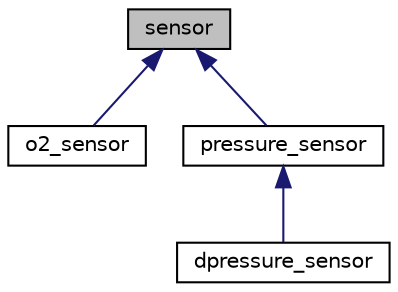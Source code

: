 digraph "sensor"
{
  edge [fontname="Helvetica",fontsize="10",labelfontname="Helvetica",labelfontsize="10"];
  node [fontname="Helvetica",fontsize="10",shape=record];
  Node0 [label="sensor",height=0.2,width=0.4,color="black", fillcolor="grey75", style="filled", fontcolor="black"];
  Node0 -> Node1 [dir="back",color="midnightblue",fontsize="10",style="solid",fontname="Helvetica"];
  Node1 [label="o2_sensor",height=0.2,width=0.4,color="black", fillcolor="white", style="filled",URL="$classo2__sensor.html",tooltip="Class to handle oxygen sensor, inherits base sensor class. "];
  Node0 -> Node2 [dir="back",color="midnightblue",fontsize="10",style="solid",fontname="Helvetica"];
  Node2 [label="pressure_sensor",height=0.2,width=0.4,color="black", fillcolor="white", style="filled",URL="$classpressure__sensor.html",tooltip="Class to handle Pressure sensor, inherits base sensor class. "];
  Node2 -> Node3 [dir="back",color="midnightblue",fontsize="10",style="solid",fontname="Helvetica"];
  Node3 [label="dpressure_sensor",height=0.2,width=0.4,color="black", fillcolor="white", style="filled",URL="$classdpressure__sensor.html",tooltip="Class to handle Differential pressure sensor, inherits base pressure sensor class. "];
}
